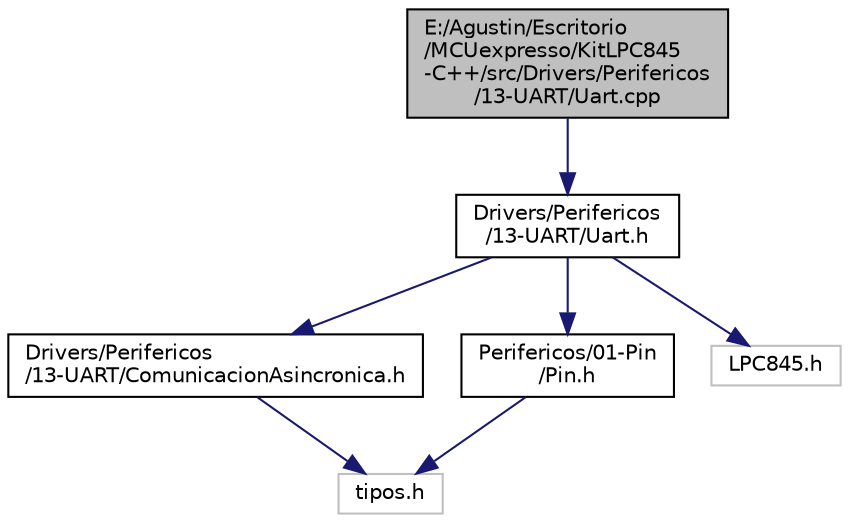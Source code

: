 digraph "E:/Agustin/Escritorio/MCUexpresso/KitLPC845-C++/src/Drivers/Perifericos/13-UART/Uart.cpp"
{
 // LATEX_PDF_SIZE
  edge [fontname="Helvetica",fontsize="10",labelfontname="Helvetica",labelfontsize="10"];
  node [fontname="Helvetica",fontsize="10",shape=record];
  Node1 [label="E:/Agustin/Escritorio\l/MCUexpresso/KitLPC845\l-C++/src/Drivers/Perifericos\l/13-UART/Uart.cpp",height=0.2,width=0.4,color="black", fillcolor="grey75", style="filled", fontcolor="black",tooltip="Descripcion del modulo."];
  Node1 -> Node2 [color="midnightblue",fontsize="10",style="solid"];
  Node2 [label="Drivers/Perifericos\l/13-UART/Uart.h",height=0.2,width=0.4,color="black", fillcolor="white", style="filled",URL="$_uart_8h.html",tooltip="Breve descripción del objetivo del Módulo."];
  Node2 -> Node3 [color="midnightblue",fontsize="10",style="solid"];
  Node3 [label="Drivers/Perifericos\l/13-UART/ComunicacionAsincronica.h",height=0.2,width=0.4,color="black", fillcolor="white", style="filled",URL="$_comunicacion_asincronica_8h.html",tooltip="Objeto base para la creacion de comunicaciones asincrónicas."];
  Node3 -> Node4 [color="midnightblue",fontsize="10",style="solid"];
  Node4 [label="tipos.h",height=0.2,width=0.4,color="grey75", fillcolor="white", style="filled",tooltip=" "];
  Node2 -> Node5 [color="midnightblue",fontsize="10",style="solid"];
  Node5 [label="Perifericos/01-Pin\l/Pin.h",height=0.2,width=0.4,color="black", fillcolor="white", style="filled",URL="$_pin_8h.html",tooltip="Clase Abstracta de cualquier pin del microcontrolador."];
  Node5 -> Node4 [color="midnightblue",fontsize="10",style="solid"];
  Node2 -> Node6 [color="midnightblue",fontsize="10",style="solid"];
  Node6 [label="LPC845.h",height=0.2,width=0.4,color="grey75", fillcolor="white", style="filled",tooltip=" "];
}
